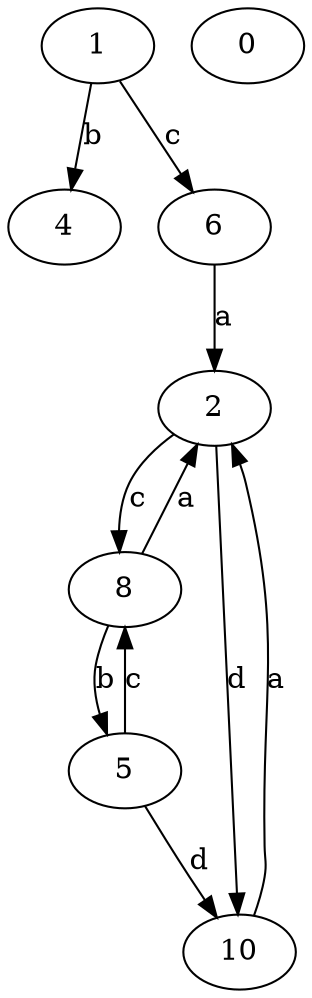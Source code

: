 strict digraph  {
2;
4;
5;
6;
8;
0;
10;
1;
2 -> 8  [label=c];
2 -> 10  [label=d];
5 -> 8  [label=c];
5 -> 10  [label=d];
6 -> 2  [label=a];
8 -> 2  [label=a];
8 -> 5  [label=b];
10 -> 2  [label=a];
1 -> 4  [label=b];
1 -> 6  [label=c];
}
